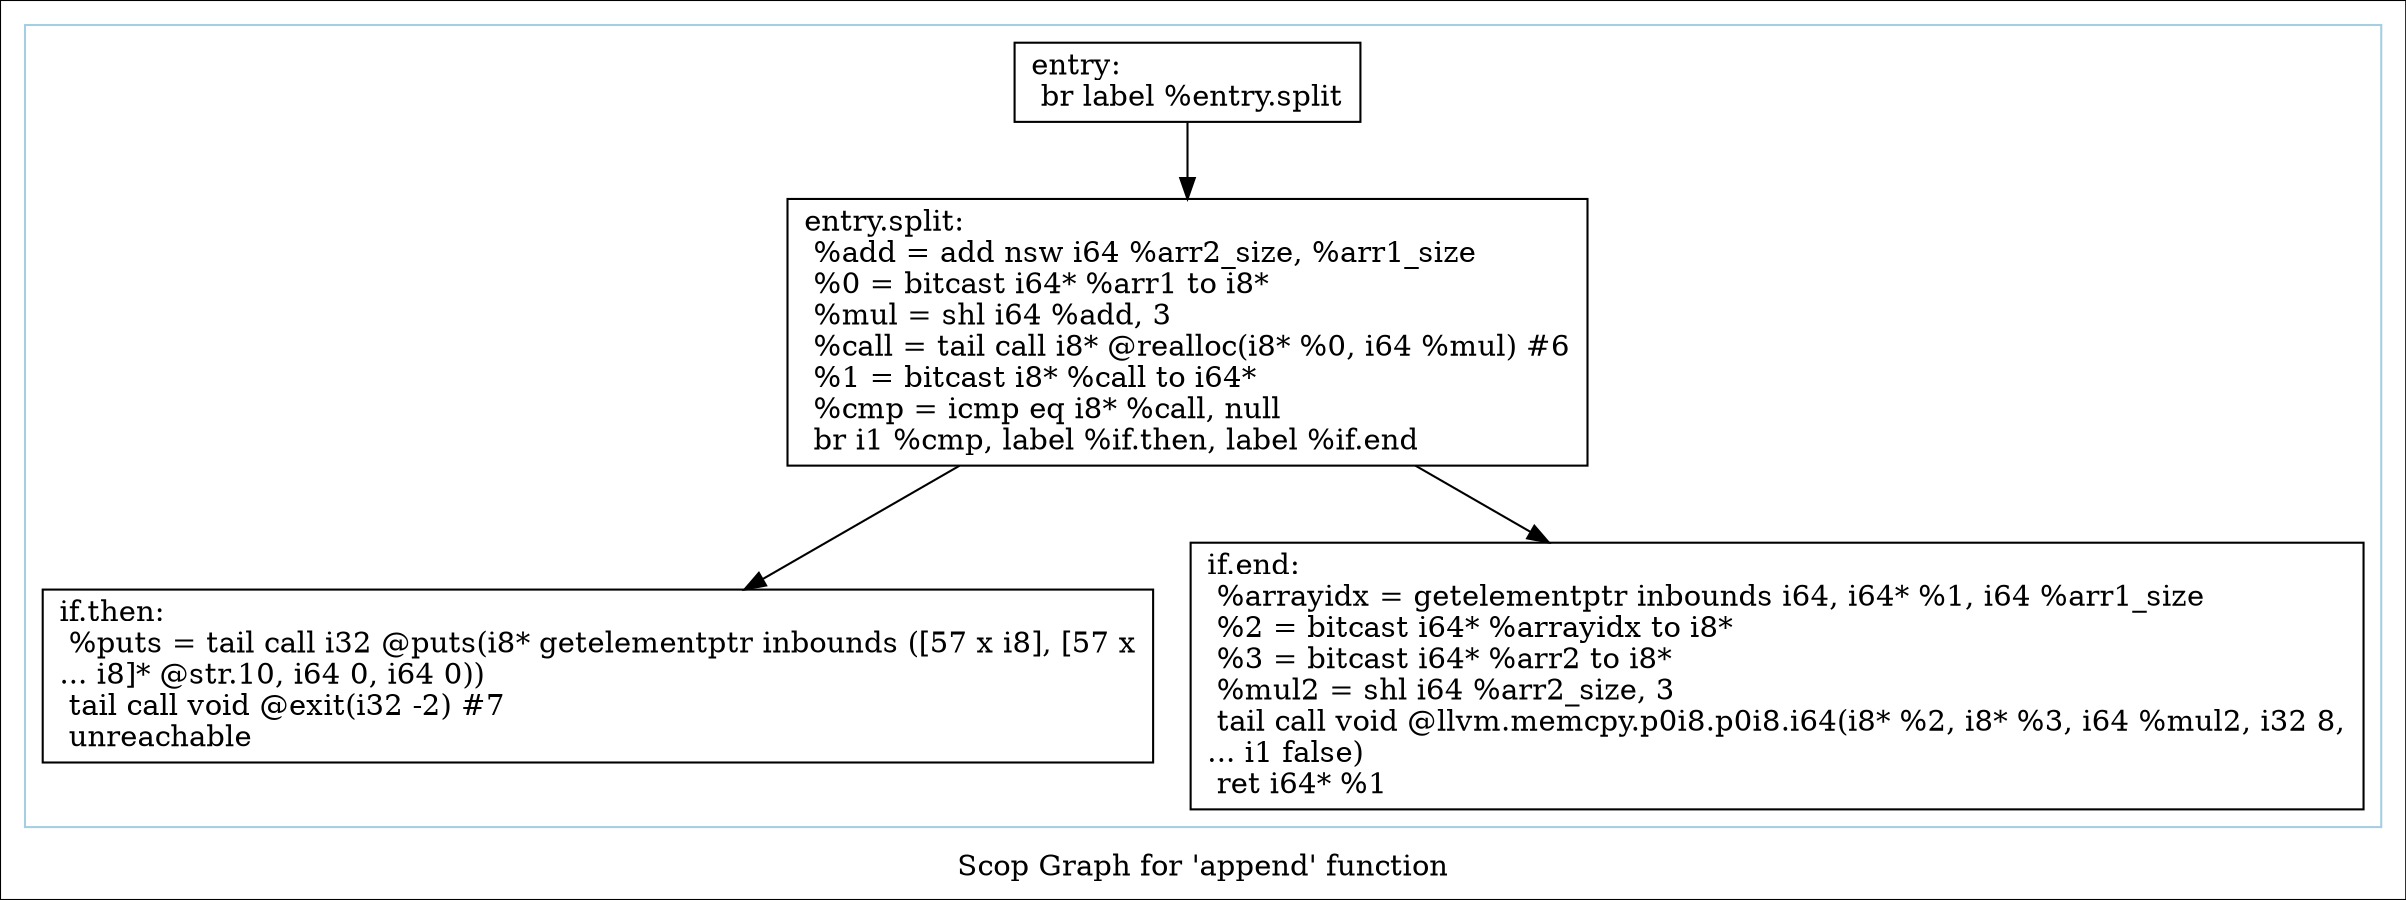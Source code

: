 digraph "Scop Graph for 'append' function" {
	label="Scop Graph for 'append' function";

	Node0x60bb450 [shape=record,label="{entry:\l  br label %entry.split\l}"];
	Node0x60bb450 -> Node0x60c4c10;
	Node0x60c4c10 [shape=record,label="{entry.split:                                      \l  %add = add nsw i64 %arr2_size, %arr1_size\l  %0 = bitcast i64* %arr1 to i8*\l  %mul = shl i64 %add, 3\l  %call = tail call i8* @realloc(i8* %0, i64 %mul) #6\l  %1 = bitcast i8* %call to i64*\l  %cmp = icmp eq i8* %call, null\l  br i1 %cmp, label %if.then, label %if.end\l}"];
	Node0x60c4c10 -> Node0x609e230;
	Node0x60c4c10 -> Node0x60c0cf0;
	Node0x609e230 [shape=record,label="{if.then:                                          \l  %puts = tail call i32 @puts(i8* getelementptr inbounds ([57 x i8], [57 x\l... i8]* @str.10, i64 0, i64 0))\l  tail call void @exit(i32 -2) #7\l  unreachable\l}"];
	Node0x60c0cf0 [shape=record,label="{if.end:                                           \l  %arrayidx = getelementptr inbounds i64, i64* %1, i64 %arr1_size\l  %2 = bitcast i64* %arrayidx to i8*\l  %3 = bitcast i64* %arr2 to i8*\l  %mul2 = shl i64 %arr2_size, 3\l  tail call void @llvm.memcpy.p0i8.p0i8.i64(i8* %2, i8* %3, i64 %mul2, i32 8,\l... i1 false)\l  ret i64* %1\l}"];
	colorscheme = "paired12"
        subgraph cluster_0x6110a40 {
          label = "";
          style = solid;
          color = 1
          Node0x60bb450;
          Node0x60c4c10;
          Node0x609e230;
          Node0x60c0cf0;
        }
}
